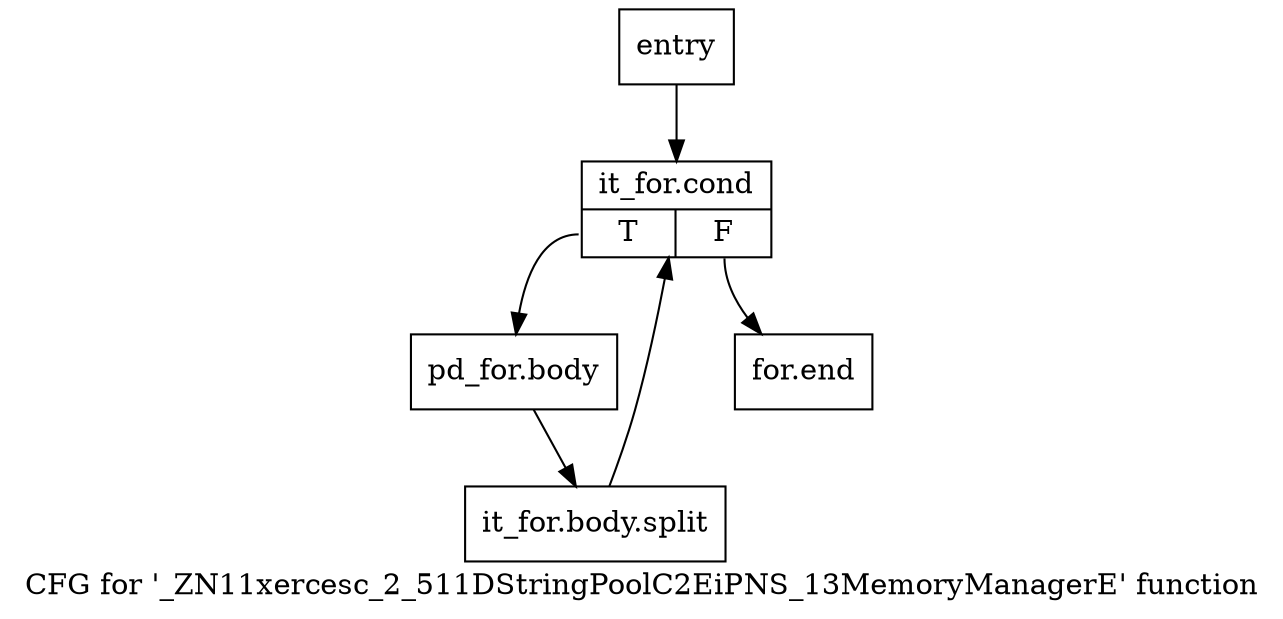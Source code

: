 digraph "CFG for '_ZN11xercesc_2_511DStringPoolC2EiPNS_13MemoryManagerE' function" {
	label="CFG for '_ZN11xercesc_2_511DStringPoolC2EiPNS_13MemoryManagerE' function";

	Node0x304e2b0 [shape=record,label="{entry}"];
	Node0x304e2b0 -> Node0x304e300;
	Node0x304e300 [shape=record,label="{it_for.cond|{<s0>T|<s1>F}}"];
	Node0x304e300:s0 -> Node0x304e350;
	Node0x304e300:s1 -> Node0x304e3a0;
	Node0x304e350 [shape=record,label="{pd_for.body}"];
	Node0x304e350 -> Node0xa7f8bb0;
	Node0xa7f8bb0 [shape=record,label="{it_for.body.split}"];
	Node0xa7f8bb0 -> Node0x304e300;
	Node0x304e3a0 [shape=record,label="{for.end}"];
}
